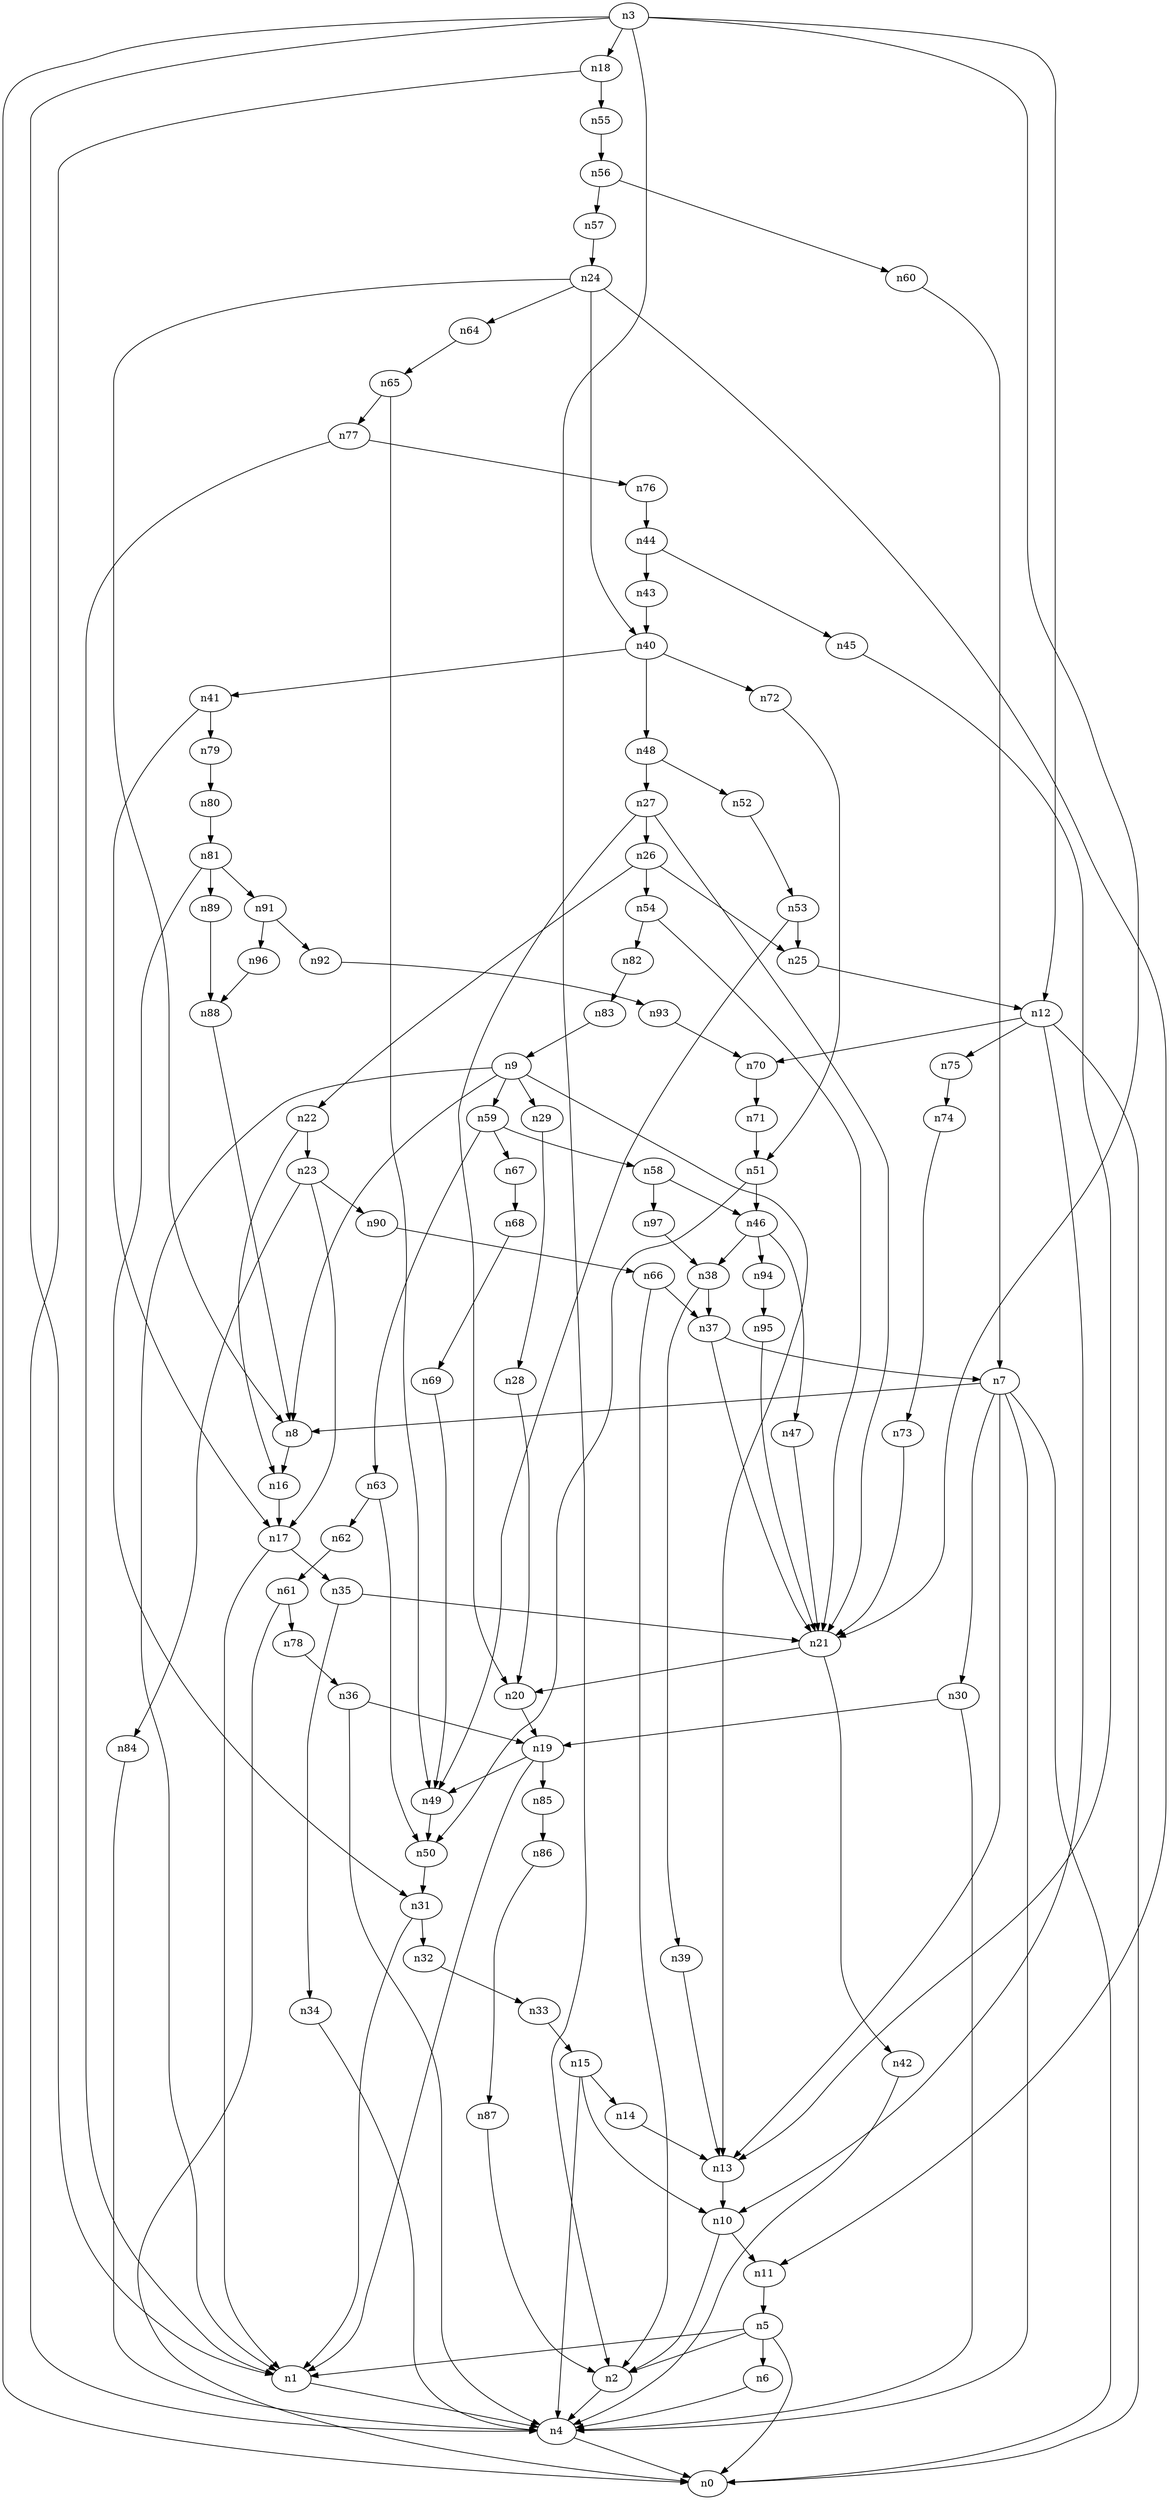 digraph G {
	n1 -> n4	 [_graphml_id=e4];
	n2 -> n4	 [_graphml_id=e7];
	n3 -> n0	 [_graphml_id=e0];
	n3 -> n1	 [_graphml_id=e3];
	n3 -> n2	 [_graphml_id=e6];
	n3 -> n12	 [_graphml_id=e18];
	n3 -> n18	 [_graphml_id=e28];
	n3 -> n21	 [_graphml_id=e34];
	n4 -> n0	 [_graphml_id=e1];
	n5 -> n0	 [_graphml_id=e2];
	n5 -> n1	 [_graphml_id=e5];
	n5 -> n2	 [_graphml_id=e8];
	n5 -> n6	 [_graphml_id=e9];
	n6 -> n4	 [_graphml_id=e10];
	n7 -> n0	 [_graphml_id=e20];
	n7 -> n4	 [_graphml_id=e11];
	n7 -> n8	 [_graphml_id=e12];
	n7 -> n13	 [_graphml_id=e40];
	n7 -> n30	 [_graphml_id=e70];
	n8 -> n16	 [_graphml_id=e25];
	n9 -> n1	 [_graphml_id=e14];
	n9 -> n8	 [_graphml_id=e13];
	n9 -> n13	 [_graphml_id=e30];
	n9 -> n29	 [_graphml_id=e47];
	n9 -> n59	 [_graphml_id=e97];
	n10 -> n2	 [_graphml_id=e15];
	n10 -> n11	 [_graphml_id=e16];
	n11 -> n5	 [_graphml_id=e17];
	n12 -> n0	 [_graphml_id=e19];
	n12 -> n10	 [_graphml_id=e90];
	n12 -> n70	 [_graphml_id=e115];
	n12 -> n75	 [_graphml_id=e124];
	n13 -> n10	 [_graphml_id=e21];
	n14 -> n13	 [_graphml_id=e22];
	n15 -> n4	 [_graphml_id=e24];
	n15 -> n10	 [_graphml_id=e50];
	n15 -> n14	 [_graphml_id=e23];
	n16 -> n17	 [_graphml_id=e26];
	n17 -> n1	 [_graphml_id=e27];
	n17 -> n35	 [_graphml_id=e80];
	n18 -> n4	 [_graphml_id=e29];
	n18 -> n55	 [_graphml_id=e91];
	n19 -> n1	 [_graphml_id=e31];
	n19 -> n49	 [_graphml_id=e81];
	n19 -> n85	 [_graphml_id=e140];
	n20 -> n19	 [_graphml_id=e32];
	n21 -> n20	 [_graphml_id=e33];
	n21 -> n42	 [_graphml_id=e68];
	n22 -> n16	 [_graphml_id=e35];
	n22 -> n23	 [_graphml_id=e36];
	n23 -> n17	 [_graphml_id=e37];
	n23 -> n84	 [_graphml_id=e137];
	n23 -> n90	 [_graphml_id=e147];
	n24 -> n8	 [_graphml_id=e39];
	n24 -> n11	 [_graphml_id=e38];
	n24 -> n40	 [_graphml_id=e65];
	n24 -> n64	 [_graphml_id=e105];
	n25 -> n12	 [_graphml_id=e41];
	n26 -> n22	 [_graphml_id=e60];
	n26 -> n25	 [_graphml_id=e42];
	n26 -> n54	 [_graphml_id=e89];
	n27 -> n20	 [_graphml_id=e44];
	n27 -> n21	 [_graphml_id=e149];
	n27 -> n26	 [_graphml_id=e43];
	n28 -> n20	 [_graphml_id=e45];
	n29 -> n28	 [_graphml_id=e46];
	n30 -> n4	 [_graphml_id=e49];
	n30 -> n19	 [_graphml_id=e48];
	n31 -> n1	 [_graphml_id=e51];
	n31 -> n32	 [_graphml_id=e52];
	n32 -> n33	 [_graphml_id=e53];
	n33 -> n15	 [_graphml_id=e54];
	n34 -> n4	 [_graphml_id=e55];
	n35 -> n21	 [_graphml_id=e57];
	n35 -> n34	 [_graphml_id=e56];
	n36 -> n4	 [_graphml_id=e59];
	n36 -> n19	 [_graphml_id=e58];
	n37 -> n7	 [_graphml_id=e61];
	n37 -> n21	 [_graphml_id=e139];
	n38 -> n37	 [_graphml_id=e62];
	n38 -> n39	 [_graphml_id=e63];
	n39 -> n13	 [_graphml_id=e64];
	n40 -> n41	 [_graphml_id=e66];
	n40 -> n48	 [_graphml_id=e79];
	n40 -> n72	 [_graphml_id=e119];
	n41 -> n17	 [_graphml_id=e67];
	n41 -> n79	 [_graphml_id=e130];
	n42 -> n4	 [_graphml_id=e69];
	n43 -> n40	 [_graphml_id=e71];
	n44 -> n43	 [_graphml_id=e72];
	n44 -> n45	 [_graphml_id=e73];
	n45 -> n13	 [_graphml_id=e74];
	n46 -> n38	 [_graphml_id=e75];
	n46 -> n47	 [_graphml_id=e76];
	n46 -> n94	 [_graphml_id=e154];
	n47 -> n21	 [_graphml_id=e77];
	n48 -> n27	 [_graphml_id=e78];
	n48 -> n52	 [_graphml_id=e85];
	n49 -> n50	 [_graphml_id=e82];
	n50 -> n31	 [_graphml_id=e100];
	n51 -> n46	 [_graphml_id=e84];
	n51 -> n50	 [_graphml_id=e83];
	n52 -> n53	 [_graphml_id=e86];
	n53 -> n25	 [_graphml_id=e110];
	n53 -> n49	 [_graphml_id=e87];
	n54 -> n21	 [_graphml_id=e88];
	n54 -> n82	 [_graphml_id=e134];
	n55 -> n56	 [_graphml_id=e92];
	n56 -> n57	 [_graphml_id=e93];
	n56 -> n60	 [_graphml_id=e99];
	n57 -> n24	 [_graphml_id=e94];
	n58 -> n46	 [_graphml_id=e95];
	n58 -> n97	 [_graphml_id=e160];
	n59 -> n58	 [_graphml_id=e96];
	n59 -> n63	 [_graphml_id=e104];
	n59 -> n67	 [_graphml_id=e111];
	n60 -> n7	 [_graphml_id=e98];
	n61 -> n0	 [_graphml_id=e101];
	n61 -> n78	 [_graphml_id=e128];
	n62 -> n61	 [_graphml_id=e102];
	n63 -> n50	 [_graphml_id=e120];
	n63 -> n62	 [_graphml_id=e103];
	n64 -> n65	 [_graphml_id=e106];
	n65 -> n49	 [_graphml_id=e107];
	n65 -> n77	 [_graphml_id=e127];
	n66 -> n2	 [_graphml_id=e109];
	n66 -> n37	 [_graphml_id=e108];
	n67 -> n68	 [_graphml_id=e112];
	n68 -> n69	 [_graphml_id=e113];
	n69 -> n49	 [_graphml_id=e114];
	n70 -> n71	 [_graphml_id=e116];
	n71 -> n51	 [_graphml_id=e117];
	n72 -> n51	 [_graphml_id=e118];
	n73 -> n21	 [_graphml_id=e121];
	n74 -> n73	 [_graphml_id=e122];
	n75 -> n74	 [_graphml_id=e123];
	n76 -> n44	 [_graphml_id=e125];
	n77 -> n1	 [_graphml_id=e159];
	n77 -> n76	 [_graphml_id=e126];
	n78 -> n36	 [_graphml_id=e129];
	n79 -> n80	 [_graphml_id=e131];
	n80 -> n81	 [_graphml_id=e132];
	n81 -> n31	 [_graphml_id=e133];
	n81 -> n89	 [_graphml_id=e146];
	n81 -> n91	 [_graphml_id=e150];
	n82 -> n83	 [_graphml_id=e135];
	n83 -> n9	 [_graphml_id=e136];
	n84 -> n4	 [_graphml_id=e138];
	n85 -> n86	 [_graphml_id=e141];
	n86 -> n87	 [_graphml_id=e142];
	n87 -> n2	 [_graphml_id=e143];
	n88 -> n8	 [_graphml_id=e144];
	n89 -> n88	 [_graphml_id=e145];
	n90 -> n66	 [_graphml_id=e148];
	n91 -> n92	 [_graphml_id=e151];
	n91 -> n96	 [_graphml_id=e157];
	n92 -> n93	 [_graphml_id=e152];
	n93 -> n70	 [_graphml_id=e153];
	n94 -> n95	 [_graphml_id=e155];
	n95 -> n21	 [_graphml_id=e156];
	n96 -> n88	 [_graphml_id=e158];
	n97 -> n38	 [_graphml_id=e161];
}
